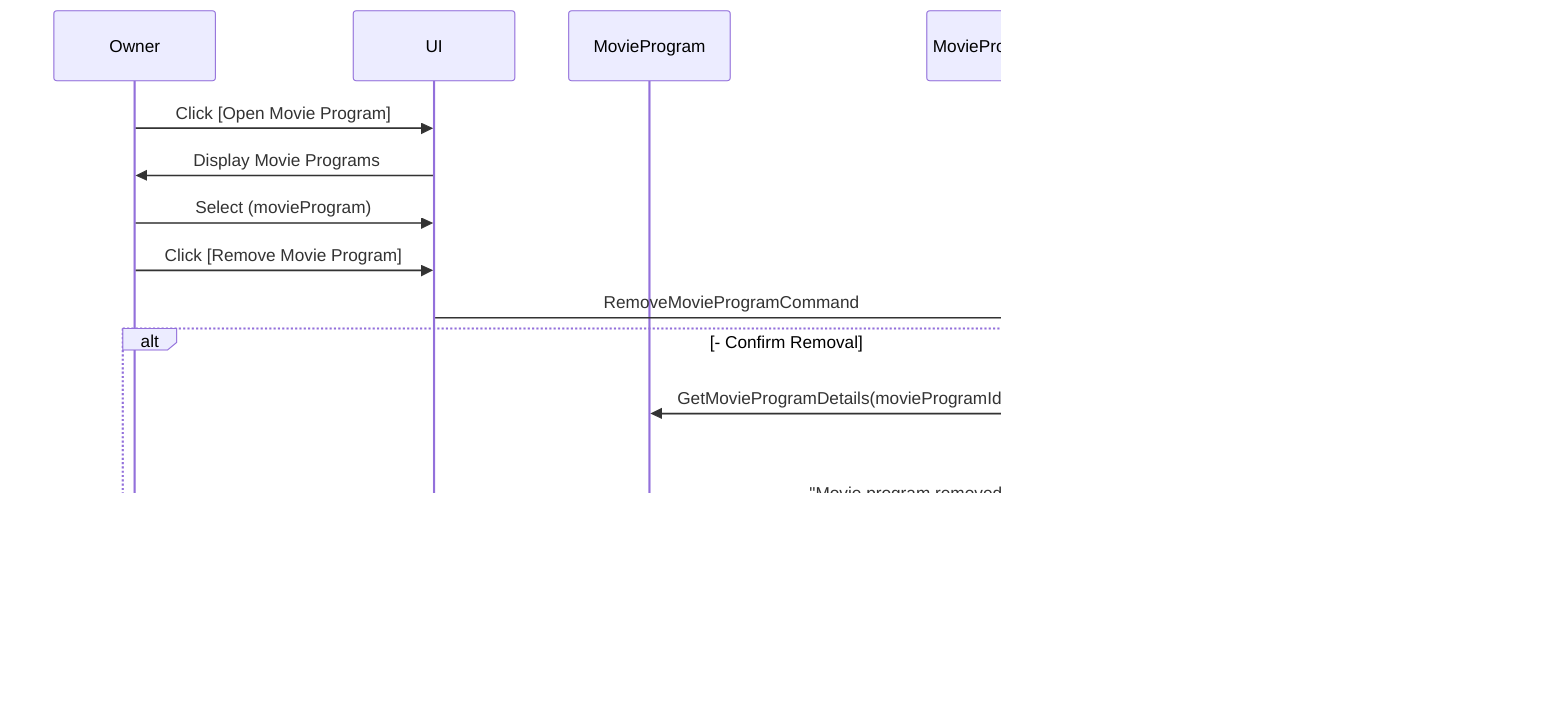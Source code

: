 ﻿sequenceDiagram 
participant Owner
participant UI
participant MovieProgram
participant MovieProgramViewModel
participant FileMovieProgramRepository

Owner ->> UI : Click [Open Movie Program]
UI ->> Owner : Display Movie Programs
Owner ->> UI : Select (movieProgram)
Owner ->> UI : Click [Remove Movie Program]
UI ->> MovieProgramViewModel: RemoveMovieProgramCommand
alt - Confirm Removal
	MovieProgramViewModel ->> MovieProgram: GetMovieProgramDetails(movieProgramId)
	MovieProgramViewModel ->> FileMovieProgramRepository: RemoveMovieProgram(MovieProgram)
	FileMovieProgramRepository -->> UI: "Movie program removed."
else - Cancel Removal
	UI ->> Owner : "Removal cancelled."
end
